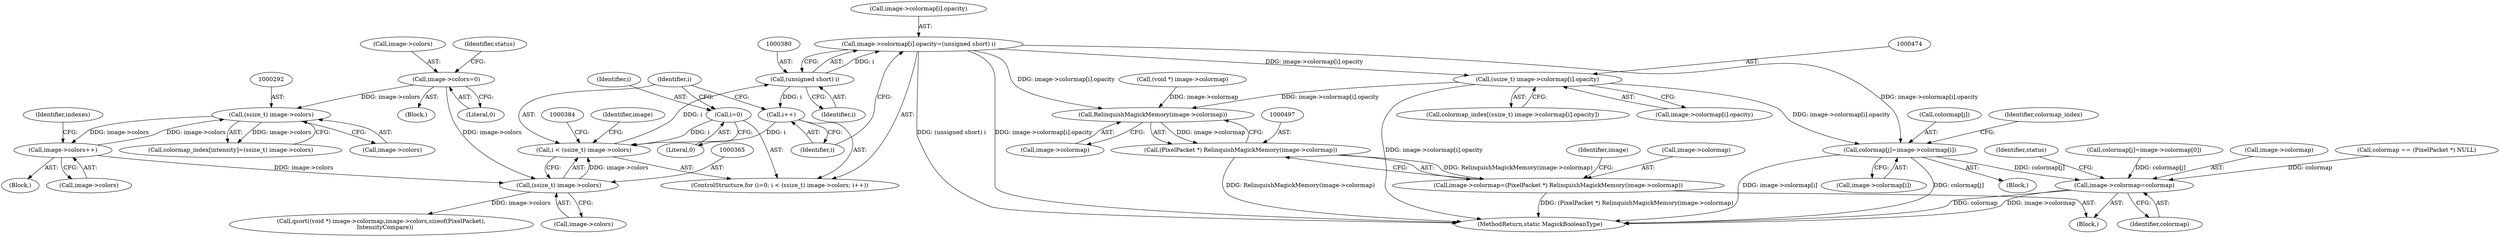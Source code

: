 digraph "0_ImageMagick_db1ffb6cf44bcfe5c4d5fcf9d9109ded5617387f_1@array" {
"1000473" [label="(Call,(ssize_t) image->colormap[i].opacity)"];
"1000371" [label="(Call,image->colormap[i].opacity=(unsigned short) i)"];
"1000379" [label="(Call,(unsigned short) i)"];
"1000362" [label="(Call,i < (ssize_t) image->colors)"];
"1000369" [label="(Call,i++)"];
"1000359" [label="(Call,i=0)"];
"1000364" [label="(Call,(ssize_t) image->colors)"];
"1000186" [label="(Call,image->colors=0)"];
"1000332" [label="(Call,image->colors++)"];
"1000291" [label="(Call,(ssize_t) image->colors)"];
"1000461" [label="(Call,colormap[j]=image->colormap[i])"];
"1000502" [label="(Call,image->colormap=colormap)"];
"1000498" [label="(Call,RelinquishMagickMemory(image->colormap))"];
"1000496" [label="(Call,(PixelPacket *) RelinquishMagickMemory(image->colormap))"];
"1000492" [label="(Call,image->colormap=(PixelPacket *) RelinquishMagickMemory(image->colormap))"];
"1000382" [label="(Call,qsort((void *) image->colormap,image->colors,sizeof(PixelPacket),\n    IntensityCompare))"];
"1000370" [label="(Identifier,i)"];
"1000503" [label="(Call,image->colormap)"];
"1000287" [label="(Call,colormap_index[intensity]=(ssize_t) image->colors)"];
"1000633" [label="(MethodReturn,static MagickBooleanType)"];
"1000475" [label="(Call,image->colormap[i].opacity)"];
"1000462" [label="(Call,colormap[j])"];
"1000362" [label="(Call,i < (ssize_t) image->colors)"];
"1000473" [label="(Call,(ssize_t) image->colormap[i].opacity)"];
"1000186" [label="(Call,image->colors=0)"];
"1000371" [label="(Call,image->colormap[i].opacity=(unsigned short) i)"];
"1000360" [label="(Identifier,i)"];
"1000372" [label="(Call,image->colormap[i].opacity)"];
"1000291" [label="(Call,(ssize_t) image->colors)"];
"1000332" [label="(Call,image->colors++)"];
"1000381" [label="(Identifier,i)"];
"1000496" [label="(Call,(PixelPacket *) RelinquishMagickMemory(image->colormap))"];
"1000498" [label="(Call,RelinquishMagickMemory(image->colormap))"];
"1000458" [label="(Block,)"];
"1000502" [label="(Call,image->colormap=colormap)"];
"1000499" [label="(Call,image->colormap)"];
"1000286" [label="(Block,)"];
"1000504" [label="(Identifier,image)"];
"1000471" [label="(Call,colormap_index[(ssize_t) image->colormap[i].opacity])"];
"1000369" [label="(Call,i++)"];
"1000359" [label="(Call,i=0)"];
"1000161" [label="(Block,)"];
"1000190" [label="(Literal,0)"];
"1000406" [label="(Call,colormap == (PixelPacket *) NULL)"];
"1000465" [label="(Call,image->colormap[i])"];
"1000492" [label="(Call,image->colormap=(PixelPacket *) RelinquishMagickMemory(image->colormap))"];
"1000375" [label="(Identifier,image)"];
"1000472" [label="(Identifier,colormap_index)"];
"1000508" [label="(Identifier,status)"];
"1000461" [label="(Call,colormap[j]=image->colormap[i])"];
"1000187" [label="(Call,image->colors)"];
"1000506" [label="(Identifier,colormap)"];
"1000293" [label="(Call,image->colors)"];
"1000102" [label="(Block,)"];
"1000338" [label="(Identifier,indexes)"];
"1000493" [label="(Call,image->colormap)"];
"1000383" [label="(Call,(void *) image->colormap)"];
"1000358" [label="(ControlStructure,for (i=0; i < (ssize_t) image->colors; i++))"];
"1000192" [label="(Identifier,status)"];
"1000420" [label="(Call,colormap[j]=image->colormap[0])"];
"1000333" [label="(Call,image->colors)"];
"1000361" [label="(Literal,0)"];
"1000379" [label="(Call,(unsigned short) i)"];
"1000363" [label="(Identifier,i)"];
"1000366" [label="(Call,image->colors)"];
"1000364" [label="(Call,(ssize_t) image->colors)"];
"1000473" -> "1000471"  [label="AST: "];
"1000473" -> "1000475"  [label="CFG: "];
"1000474" -> "1000473"  [label="AST: "];
"1000475" -> "1000473"  [label="AST: "];
"1000471" -> "1000473"  [label="CFG: "];
"1000473" -> "1000633"  [label="DDG: image->colormap[i].opacity"];
"1000473" -> "1000461"  [label="DDG: image->colormap[i].opacity"];
"1000371" -> "1000473"  [label="DDG: image->colormap[i].opacity"];
"1000473" -> "1000498"  [label="DDG: image->colormap[i].opacity"];
"1000371" -> "1000358"  [label="AST: "];
"1000371" -> "1000379"  [label="CFG: "];
"1000372" -> "1000371"  [label="AST: "];
"1000379" -> "1000371"  [label="AST: "];
"1000370" -> "1000371"  [label="CFG: "];
"1000371" -> "1000633"  [label="DDG: (unsigned short) i"];
"1000371" -> "1000633"  [label="DDG: image->colormap[i].opacity"];
"1000379" -> "1000371"  [label="DDG: i"];
"1000371" -> "1000461"  [label="DDG: image->colormap[i].opacity"];
"1000371" -> "1000498"  [label="DDG: image->colormap[i].opacity"];
"1000379" -> "1000381"  [label="CFG: "];
"1000380" -> "1000379"  [label="AST: "];
"1000381" -> "1000379"  [label="AST: "];
"1000379" -> "1000369"  [label="DDG: i"];
"1000362" -> "1000379"  [label="DDG: i"];
"1000362" -> "1000358"  [label="AST: "];
"1000362" -> "1000364"  [label="CFG: "];
"1000363" -> "1000362"  [label="AST: "];
"1000364" -> "1000362"  [label="AST: "];
"1000375" -> "1000362"  [label="CFG: "];
"1000384" -> "1000362"  [label="CFG: "];
"1000369" -> "1000362"  [label="DDG: i"];
"1000359" -> "1000362"  [label="DDG: i"];
"1000364" -> "1000362"  [label="DDG: image->colors"];
"1000369" -> "1000358"  [label="AST: "];
"1000369" -> "1000370"  [label="CFG: "];
"1000370" -> "1000369"  [label="AST: "];
"1000363" -> "1000369"  [label="CFG: "];
"1000359" -> "1000358"  [label="AST: "];
"1000359" -> "1000361"  [label="CFG: "];
"1000360" -> "1000359"  [label="AST: "];
"1000361" -> "1000359"  [label="AST: "];
"1000363" -> "1000359"  [label="CFG: "];
"1000364" -> "1000366"  [label="CFG: "];
"1000365" -> "1000364"  [label="AST: "];
"1000366" -> "1000364"  [label="AST: "];
"1000186" -> "1000364"  [label="DDG: image->colors"];
"1000332" -> "1000364"  [label="DDG: image->colors"];
"1000364" -> "1000382"  [label="DDG: image->colors"];
"1000186" -> "1000161"  [label="AST: "];
"1000186" -> "1000190"  [label="CFG: "];
"1000187" -> "1000186"  [label="AST: "];
"1000190" -> "1000186"  [label="AST: "];
"1000192" -> "1000186"  [label="CFG: "];
"1000186" -> "1000291"  [label="DDG: image->colors"];
"1000332" -> "1000286"  [label="AST: "];
"1000332" -> "1000333"  [label="CFG: "];
"1000333" -> "1000332"  [label="AST: "];
"1000338" -> "1000332"  [label="CFG: "];
"1000332" -> "1000291"  [label="DDG: image->colors"];
"1000291" -> "1000332"  [label="DDG: image->colors"];
"1000291" -> "1000287"  [label="AST: "];
"1000291" -> "1000293"  [label="CFG: "];
"1000292" -> "1000291"  [label="AST: "];
"1000293" -> "1000291"  [label="AST: "];
"1000287" -> "1000291"  [label="CFG: "];
"1000291" -> "1000287"  [label="DDG: image->colors"];
"1000461" -> "1000458"  [label="AST: "];
"1000461" -> "1000465"  [label="CFG: "];
"1000462" -> "1000461"  [label="AST: "];
"1000465" -> "1000461"  [label="AST: "];
"1000472" -> "1000461"  [label="CFG: "];
"1000461" -> "1000633"  [label="DDG: image->colormap[i]"];
"1000461" -> "1000633"  [label="DDG: colormap[j]"];
"1000461" -> "1000502"  [label="DDG: colormap[j]"];
"1000502" -> "1000102"  [label="AST: "];
"1000502" -> "1000506"  [label="CFG: "];
"1000503" -> "1000502"  [label="AST: "];
"1000506" -> "1000502"  [label="AST: "];
"1000508" -> "1000502"  [label="CFG: "];
"1000502" -> "1000633"  [label="DDG: image->colormap"];
"1000502" -> "1000633"  [label="DDG: colormap"];
"1000406" -> "1000502"  [label="DDG: colormap"];
"1000420" -> "1000502"  [label="DDG: colormap[j]"];
"1000498" -> "1000496"  [label="AST: "];
"1000498" -> "1000499"  [label="CFG: "];
"1000499" -> "1000498"  [label="AST: "];
"1000496" -> "1000498"  [label="CFG: "];
"1000498" -> "1000496"  [label="DDG: image->colormap"];
"1000383" -> "1000498"  [label="DDG: image->colormap"];
"1000496" -> "1000492"  [label="AST: "];
"1000497" -> "1000496"  [label="AST: "];
"1000492" -> "1000496"  [label="CFG: "];
"1000496" -> "1000633"  [label="DDG: RelinquishMagickMemory(image->colormap)"];
"1000496" -> "1000492"  [label="DDG: RelinquishMagickMemory(image->colormap)"];
"1000492" -> "1000102"  [label="AST: "];
"1000493" -> "1000492"  [label="AST: "];
"1000504" -> "1000492"  [label="CFG: "];
"1000492" -> "1000633"  [label="DDG: (PixelPacket *) RelinquishMagickMemory(image->colormap)"];
}
